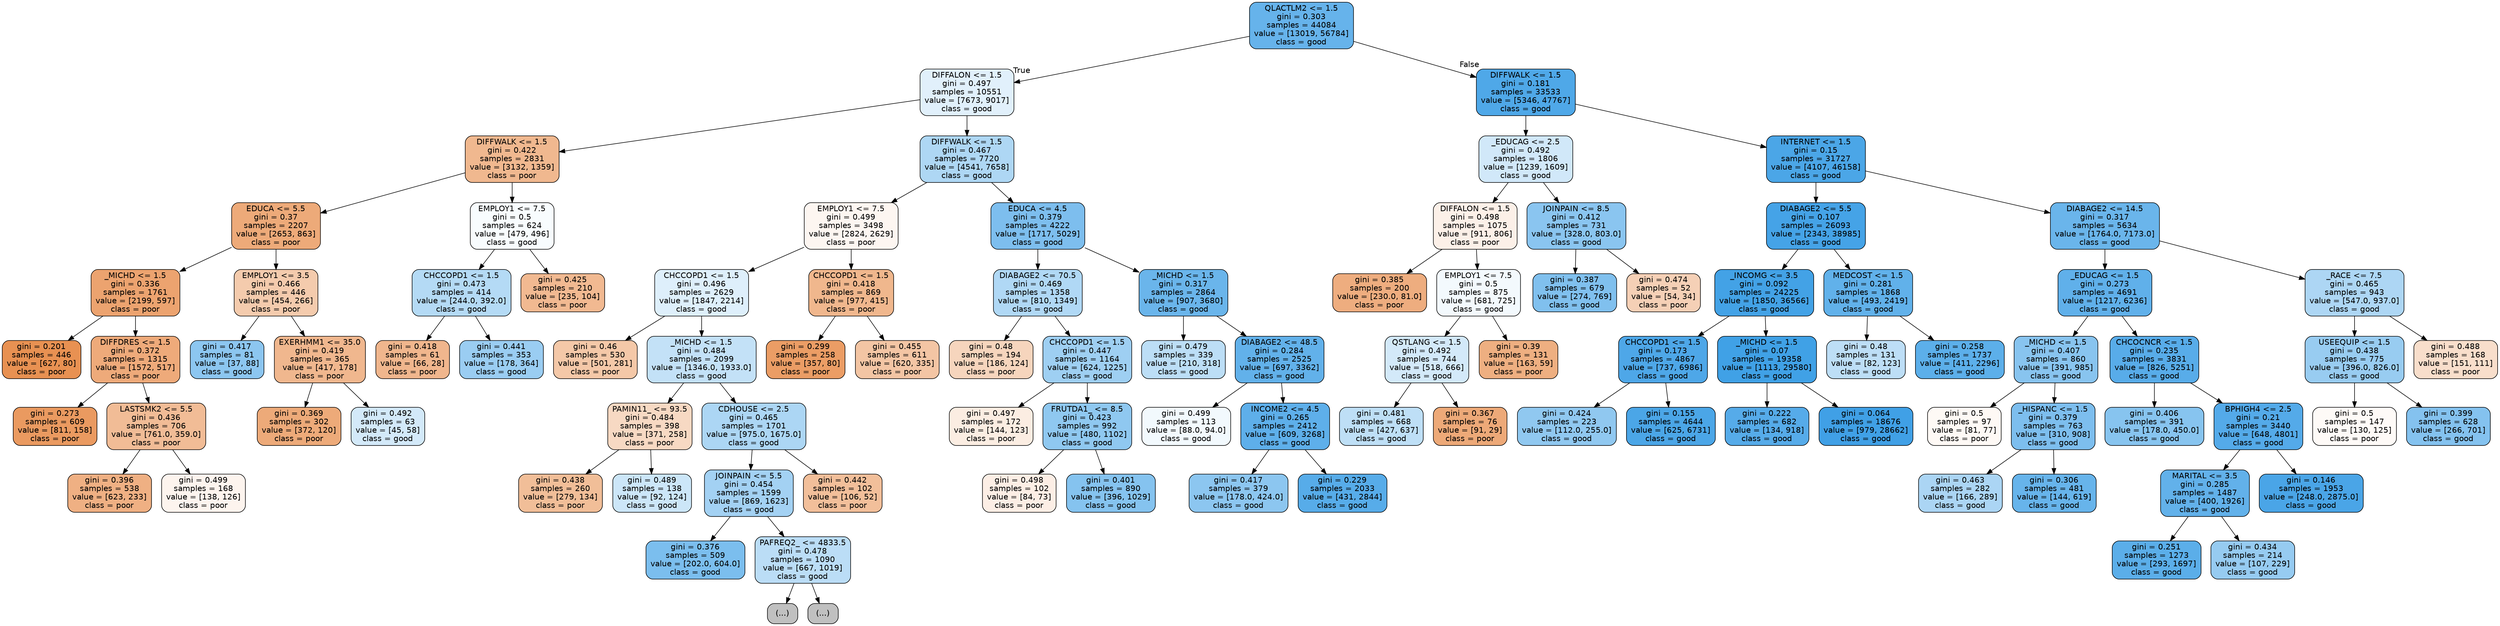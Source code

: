 digraph Tree {
node [shape=box, style="filled, rounded", color="black", fontname="helvetica"] ;
edge [fontname="helvetica"] ;
0 [label="QLACTLM2 <= 1.5\ngini = 0.303\nsamples = 44084\nvalue = [13019, 56784]\nclass = good", fillcolor="#66b3eb"] ;
1 [label="DIFFALON <= 1.5\ngini = 0.497\nsamples = 10551\nvalue = [7673, 9017]\nclass = good", fillcolor="#e1f0fb"] ;
0 -> 1 [labeldistance=2.5, labelangle=45, headlabel="True"] ;
3 [label="DIFFWALK <= 1.5\ngini = 0.422\nsamples = 2831\nvalue = [3132, 1359]\nclass = poor", fillcolor="#f0b88f"] ;
1 -> 3 ;
13 [label="EDUCA <= 5.5\ngini = 0.37\nsamples = 2207\nvalue = [2653, 863]\nclass = poor", fillcolor="#edaa79"] ;
3 -> 13 ;
49 [label="_MICHD <= 1.5\ngini = 0.336\nsamples = 1761\nvalue = [2199, 597]\nclass = poor", fillcolor="#eca36f"] ;
13 -> 49 ;
77 [label="gini = 0.201\nsamples = 446\nvalue = [627, 80]\nclass = poor", fillcolor="#e89152"] ;
49 -> 77 ;
78 [label="DIFFDRES <= 1.5\ngini = 0.372\nsamples = 1315\nvalue = [1572, 517]\nclass = poor", fillcolor="#eeaa7a"] ;
49 -> 78 ;
79 [label="gini = 0.273\nsamples = 609\nvalue = [811, 158]\nclass = poor", fillcolor="#ea9a60"] ;
78 -> 79 ;
80 [label="LASTSMK2 <= 5.5\ngini = 0.436\nsamples = 706\nvalue = [761.0, 359.0]\nclass = poor", fillcolor="#f1bc96"] ;
78 -> 80 ;
93 [label="gini = 0.396\nsamples = 538\nvalue = [623, 233]\nclass = poor", fillcolor="#efb083"] ;
80 -> 93 ;
94 [label="gini = 0.499\nsamples = 168\nvalue = [138, 126]\nclass = poor", fillcolor="#fdf4ee"] ;
80 -> 94 ;
50 [label="EMPLOY1 <= 3.5\ngini = 0.466\nsamples = 446\nvalue = [454, 266]\nclass = poor", fillcolor="#f4cbad"] ;
13 -> 50 ;
51 [label="gini = 0.417\nsamples = 81\nvalue = [37, 88]\nclass = good", fillcolor="#8cc6f0"] ;
50 -> 51 ;
52 [label="EXERHMM1 <= 35.0\ngini = 0.419\nsamples = 365\nvalue = [417, 178]\nclass = poor", fillcolor="#f0b78e"] ;
50 -> 52 ;
91 [label="gini = 0.369\nsamples = 302\nvalue = [372, 120]\nclass = poor", fillcolor="#edaa79"] ;
52 -> 91 ;
92 [label="gini = 0.492\nsamples = 63\nvalue = [45, 58]\nclass = good", fillcolor="#d3e9f9"] ;
52 -> 92 ;
14 [label="EMPLOY1 <= 7.5\ngini = 0.5\nsamples = 624\nvalue = [479, 496]\nclass = good", fillcolor="#f8fcfe"] ;
3 -> 14 ;
33 [label="CHCCOPD1 <= 1.5\ngini = 0.473\nsamples = 414\nvalue = [244.0, 392.0]\nclass = good", fillcolor="#b4daf5"] ;
14 -> 33 ;
71 [label="gini = 0.418\nsamples = 61\nvalue = [66, 28]\nclass = poor", fillcolor="#f0b68d"] ;
33 -> 71 ;
72 [label="gini = 0.441\nsamples = 353\nvalue = [178, 364]\nclass = good", fillcolor="#9acdf2"] ;
33 -> 72 ;
34 [label="gini = 0.425\nsamples = 210\nvalue = [235, 104]\nclass = poor", fillcolor="#f1b991"] ;
14 -> 34 ;
4 [label="DIFFWALK <= 1.5\ngini = 0.467\nsamples = 7720\nvalue = [4541, 7658]\nclass = good", fillcolor="#aed7f4"] ;
1 -> 4 ;
7 [label="EMPLOY1 <= 7.5\ngini = 0.499\nsamples = 3498\nvalue = [2824, 2629]\nclass = poor", fillcolor="#fdf6f1"] ;
4 -> 7 ;
11 [label="CHCCOPD1 <= 1.5\ngini = 0.496\nsamples = 2629\nvalue = [1847, 2214]\nclass = good", fillcolor="#deeffb"] ;
7 -> 11 ;
23 [label="gini = 0.46\nsamples = 530\nvalue = [501, 281]\nclass = poor", fillcolor="#f4c8a8"] ;
11 -> 23 ;
24 [label="_MICHD <= 1.5\ngini = 0.484\nsamples = 2099\nvalue = [1346.0, 1933.0]\nclass = good", fillcolor="#c3e1f7"] ;
11 -> 24 ;
25 [label="PAMIN11_ <= 93.5\ngini = 0.484\nsamples = 398\nvalue = [371, 258]\nclass = poor", fillcolor="#f7d9c3"] ;
24 -> 25 ;
89 [label="gini = 0.438\nsamples = 260\nvalue = [279, 134]\nclass = poor", fillcolor="#f1be98"] ;
25 -> 89 ;
90 [label="gini = 0.489\nsamples = 138\nvalue = [92, 124]\nclass = good", fillcolor="#cce6f8"] ;
25 -> 90 ;
26 [label="CDHOUSE <= 2.5\ngini = 0.465\nsamples = 1701\nvalue = [975.0, 1675.0]\nclass = good", fillcolor="#acd6f4"] ;
24 -> 26 ;
45 [label="JOINPAIN <= 5.5\ngini = 0.454\nsamples = 1599\nvalue = [869, 1623]\nclass = good", fillcolor="#a3d1f3"] ;
26 -> 45 ;
63 [label="gini = 0.376\nsamples = 509\nvalue = [202.0, 604.0]\nclass = good", fillcolor="#7bbeee"] ;
45 -> 63 ;
64 [label="PAFREQ2_ <= 4833.5\ngini = 0.478\nsamples = 1090\nvalue = [667, 1019]\nclass = good", fillcolor="#bbddf6"] ;
45 -> 64 ;
65 [label="(...)", fillcolor="#C0C0C0"] ;
64 -> 65 ;
66 [label="(...)", fillcolor="#C0C0C0"] ;
64 -> 66 ;
46 [label="gini = 0.442\nsamples = 102\nvalue = [106, 52]\nclass = poor", fillcolor="#f2bf9a"] ;
26 -> 46 ;
12 [label="CHCCOPD1 <= 1.5\ngini = 0.418\nsamples = 869\nvalue = [977, 415]\nclass = poor", fillcolor="#f0b78d"] ;
7 -> 12 ;
95 [label="gini = 0.299\nsamples = 258\nvalue = [357, 80]\nclass = poor", fillcolor="#eb9d65"] ;
12 -> 95 ;
96 [label="gini = 0.455\nsamples = 611\nvalue = [620, 335]\nclass = poor", fillcolor="#f3c5a4"] ;
12 -> 96 ;
8 [label="EDUCA <= 4.5\ngini = 0.379\nsamples = 4222\nvalue = [1717, 5029]\nclass = good", fillcolor="#7dbeee"] ;
4 -> 8 ;
17 [label="DIABAGE2 <= 70.5\ngini = 0.469\nsamples = 1358\nvalue = [810, 1349]\nclass = good", fillcolor="#b0d8f5"] ;
8 -> 17 ;
37 [label="gini = 0.48\nsamples = 194\nvalue = [186, 124]\nclass = poor", fillcolor="#f6d5bd"] ;
17 -> 37 ;
38 [label="CHCCOPD1 <= 1.5\ngini = 0.447\nsamples = 1164\nvalue = [624, 1225]\nclass = good", fillcolor="#9ecff2"] ;
17 -> 38 ;
59 [label="gini = 0.497\nsamples = 172\nvalue = [144, 123]\nclass = poor", fillcolor="#fbede2"] ;
38 -> 59 ;
60 [label="FRUTDA1_ <= 8.5\ngini = 0.423\nsamples = 992\nvalue = [480, 1102]\nclass = good", fillcolor="#8fc8f0"] ;
38 -> 60 ;
81 [label="gini = 0.498\nsamples = 102\nvalue = [84, 73]\nclass = poor", fillcolor="#fceee5"] ;
60 -> 81 ;
82 [label="gini = 0.401\nsamples = 890\nvalue = [396, 1029]\nclass = good", fillcolor="#85c3ef"] ;
60 -> 82 ;
18 [label="_MICHD <= 1.5\ngini = 0.317\nsamples = 2864\nvalue = [907, 3680]\nclass = good", fillcolor="#6ab5eb"] ;
8 -> 18 ;
29 [label="gini = 0.479\nsamples = 339\nvalue = [210, 318]\nclass = good", fillcolor="#bcdef6"] ;
18 -> 29 ;
30 [label="DIABAGE2 <= 48.5\ngini = 0.284\nsamples = 2525\nvalue = [697, 3362]\nclass = good", fillcolor="#62b1ea"] ;
18 -> 30 ;
35 [label="gini = 0.499\nsamples = 113\nvalue = [88.0, 94.0]\nclass = good", fillcolor="#f2f9fd"] ;
30 -> 35 ;
36 [label="INCOME2 <= 4.5\ngini = 0.265\nsamples = 2412\nvalue = [609, 3268]\nclass = good", fillcolor="#5eafea"] ;
30 -> 36 ;
57 [label="gini = 0.417\nsamples = 379\nvalue = [178.0, 424.0]\nclass = good", fillcolor="#8cc6f0"] ;
36 -> 57 ;
58 [label="gini = 0.229\nsamples = 2033\nvalue = [431, 2844]\nclass = good", fillcolor="#57ace9"] ;
36 -> 58 ;
2 [label="DIFFWALK <= 1.5\ngini = 0.181\nsamples = 33533\nvalue = [5346, 47767]\nclass = good", fillcolor="#4fa8e8"] ;
0 -> 2 [labeldistance=2.5, labelangle=-45, headlabel="False"] ;
5 [label="_EDUCAG <= 2.5\ngini = 0.492\nsamples = 1806\nvalue = [1239, 1609]\nclass = good", fillcolor="#d1e8f9"] ;
2 -> 5 ;
21 [label="DIFFALON <= 1.5\ngini = 0.498\nsamples = 1075\nvalue = [911, 806]\nclass = poor", fillcolor="#fcf0e8"] ;
5 -> 21 ;
41 [label="gini = 0.385\nsamples = 200\nvalue = [230.0, 81.0]\nclass = poor", fillcolor="#eead7f"] ;
21 -> 41 ;
42 [label="EMPLOY1 <= 7.5\ngini = 0.5\nsamples = 875\nvalue = [681, 725]\nclass = good", fillcolor="#f3f9fd"] ;
21 -> 42 ;
43 [label="QSTLANG <= 1.5\ngini = 0.492\nsamples = 744\nvalue = [518, 666]\nclass = good", fillcolor="#d3e9f9"] ;
42 -> 43 ;
53 [label="gini = 0.481\nsamples = 668\nvalue = [427, 637]\nclass = good", fillcolor="#bedff6"] ;
43 -> 53 ;
54 [label="gini = 0.367\nsamples = 76\nvalue = [91, 29]\nclass = poor", fillcolor="#eda978"] ;
43 -> 54 ;
44 [label="gini = 0.39\nsamples = 131\nvalue = [163, 59]\nclass = poor", fillcolor="#eeaf81"] ;
42 -> 44 ;
22 [label="JOINPAIN <= 8.5\ngini = 0.412\nsamples = 731\nvalue = [328.0, 803.0]\nclass = good", fillcolor="#8ac5f0"] ;
5 -> 22 ;
75 [label="gini = 0.387\nsamples = 679\nvalue = [274, 769]\nclass = good", fillcolor="#80c0ee"] ;
22 -> 75 ;
76 [label="gini = 0.474\nsamples = 52\nvalue = [54, 34]\nclass = poor", fillcolor="#f5d0b6"] ;
22 -> 76 ;
6 [label="INTERNET <= 1.5\ngini = 0.15\nsamples = 31727\nvalue = [4107, 46158]\nclass = good", fillcolor="#4ba6e7"] ;
2 -> 6 ;
9 [label="DIABAGE2 <= 5.5\ngini = 0.107\nsamples = 26093\nvalue = [2343, 38985]\nclass = good", fillcolor="#45a3e7"] ;
6 -> 9 ;
19 [label="_INCOMG <= 3.5\ngini = 0.092\nsamples = 24225\nvalue = [1850, 36566]\nclass = good", fillcolor="#43a2e6"] ;
9 -> 19 ;
31 [label="CHCCOPD1 <= 1.5\ngini = 0.173\nsamples = 4867\nvalue = [737, 6986]\nclass = good", fillcolor="#4ea7e8"] ;
19 -> 31 ;
39 [label="gini = 0.424\nsamples = 223\nvalue = [112.0, 255.0]\nclass = good", fillcolor="#90c8f0"] ;
31 -> 39 ;
40 [label="gini = 0.155\nsamples = 4644\nvalue = [625, 6731]\nclass = good", fillcolor="#4ba6e7"] ;
31 -> 40 ;
32 [label="_MICHD <= 1.5\ngini = 0.07\nsamples = 19358\nvalue = [1113, 29580]\nclass = good", fillcolor="#40a1e6"] ;
19 -> 32 ;
85 [label="gini = 0.222\nsamples = 682\nvalue = [134, 918]\nclass = good", fillcolor="#56abe9"] ;
32 -> 85 ;
86 [label="gini = 0.064\nsamples = 18676\nvalue = [979, 28662]\nclass = good", fillcolor="#40a0e6"] ;
32 -> 86 ;
20 [label="MEDCOST <= 1.5\ngini = 0.281\nsamples = 1868\nvalue = [493, 2419]\nclass = good", fillcolor="#61b1ea"] ;
9 -> 20 ;
61 [label="gini = 0.48\nsamples = 131\nvalue = [82, 123]\nclass = good", fillcolor="#bddef6"] ;
20 -> 61 ;
62 [label="gini = 0.258\nsamples = 1737\nvalue = [411, 2296]\nclass = good", fillcolor="#5cafea"] ;
20 -> 62 ;
10 [label="DIABAGE2 <= 14.5\ngini = 0.317\nsamples = 5634\nvalue = [1764.0, 7173.0]\nclass = good", fillcolor="#6ab5eb"] ;
6 -> 10 ;
15 [label="_EDUCAG <= 1.5\ngini = 0.273\nsamples = 4691\nvalue = [1217, 6236]\nclass = good", fillcolor="#60b0ea"] ;
10 -> 15 ;
27 [label="_MICHD <= 1.5\ngini = 0.407\nsamples = 860\nvalue = [391, 985]\nclass = good", fillcolor="#88c4ef"] ;
15 -> 27 ;
83 [label="gini = 0.5\nsamples = 97\nvalue = [81, 77]\nclass = poor", fillcolor="#fef9f5"] ;
27 -> 83 ;
84 [label="_HISPANC <= 1.5\ngini = 0.379\nsamples = 763\nvalue = [310, 908]\nclass = good", fillcolor="#7dbeee"] ;
27 -> 84 ;
87 [label="gini = 0.463\nsamples = 282\nvalue = [166, 289]\nclass = good", fillcolor="#abd5f4"] ;
84 -> 87 ;
88 [label="gini = 0.306\nsamples = 481\nvalue = [144, 619]\nclass = good", fillcolor="#67b4eb"] ;
84 -> 88 ;
28 [label="CHCOCNCR <= 1.5\ngini = 0.235\nsamples = 3831\nvalue = [826, 5251]\nclass = good", fillcolor="#58ace9"] ;
15 -> 28 ;
47 [label="gini = 0.406\nsamples = 391\nvalue = [178.0, 450.0]\nclass = good", fillcolor="#87c4ef"] ;
28 -> 47 ;
48 [label="BPHIGH4 <= 2.5\ngini = 0.21\nsamples = 3440\nvalue = [648, 4801]\nclass = good", fillcolor="#54aae9"] ;
28 -> 48 ;
69 [label="MARITAL <= 3.5\ngini = 0.285\nsamples = 1487\nvalue = [400, 1926]\nclass = good", fillcolor="#62b1ea"] ;
48 -> 69 ;
97 [label="gini = 0.251\nsamples = 1273\nvalue = [293, 1697]\nclass = good", fillcolor="#5baee9"] ;
69 -> 97 ;
98 [label="gini = 0.434\nsamples = 214\nvalue = [107, 229]\nclass = good", fillcolor="#96cbf1"] ;
69 -> 98 ;
70 [label="gini = 0.146\nsamples = 1953\nvalue = [248.0, 2875.0]\nclass = good", fillcolor="#4aa5e7"] ;
48 -> 70 ;
16 [label="_RACE <= 7.5\ngini = 0.465\nsamples = 943\nvalue = [547.0, 937.0]\nclass = good", fillcolor="#add6f4"] ;
10 -> 16 ;
55 [label="USEEQUIP <= 1.5\ngini = 0.438\nsamples = 775\nvalue = [396.0, 826.0]\nclass = good", fillcolor="#98ccf1"] ;
16 -> 55 ;
73 [label="gini = 0.5\nsamples = 147\nvalue = [130, 125]\nclass = poor", fillcolor="#fefaf7"] ;
55 -> 73 ;
74 [label="gini = 0.399\nsamples = 628\nvalue = [266, 701]\nclass = good", fillcolor="#84c2ef"] ;
55 -> 74 ;
56 [label="gini = 0.488\nsamples = 168\nvalue = [151, 111]\nclass = poor", fillcolor="#f8decb"] ;
16 -> 56 ;
}